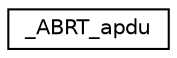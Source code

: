 digraph "Graphical Class Hierarchy"
{
  edge [fontname="Helvetica",fontsize="10",labelfontname="Helvetica",labelfontsize="10"];
  node [fontname="Helvetica",fontsize="10",shape=record];
  rankdir="LR";
  Node1 [label="_ABRT_apdu",height=0.2,width=0.4,color="black", fillcolor="white", style="filled",URL="$struct___a_b_r_t__apdu.html"];
}
